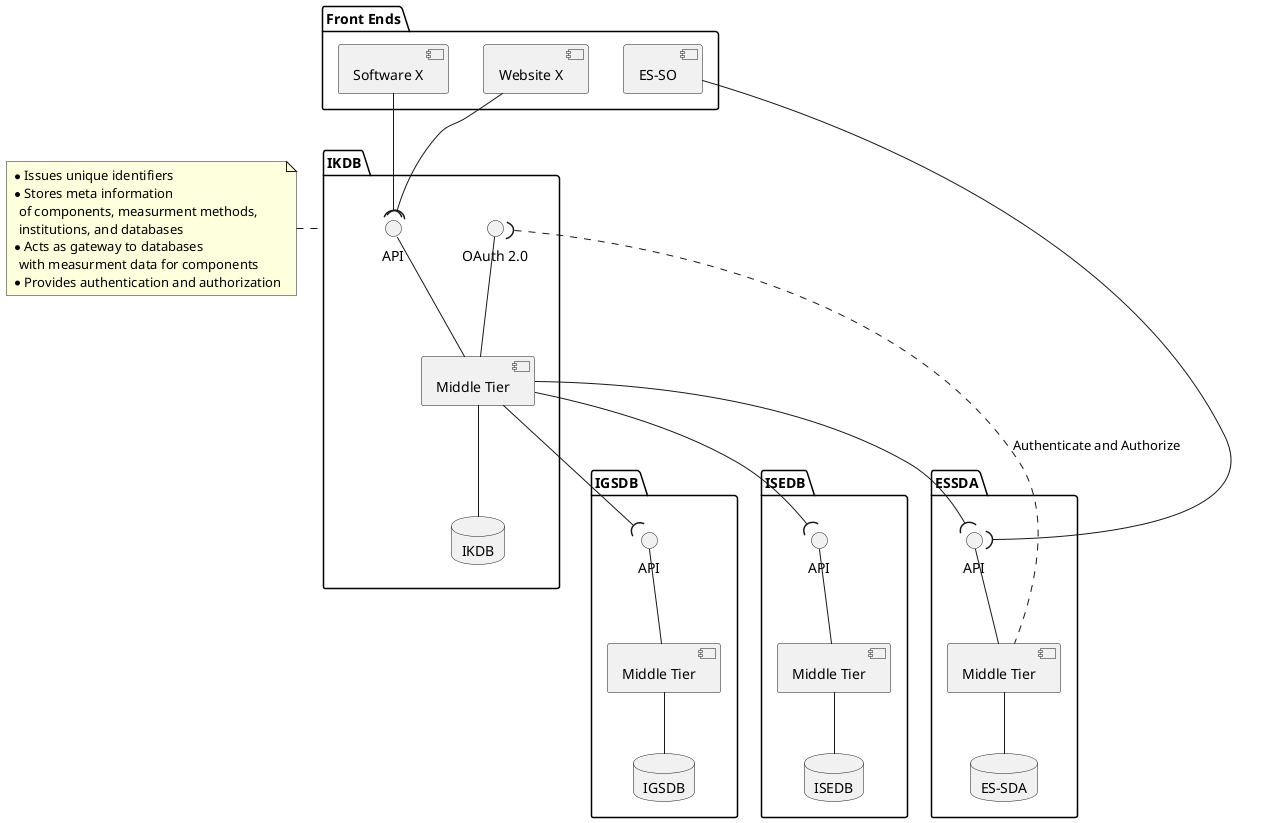 @startuml

skinparam componentStyle uml2

package "Front Ends" {
    component [Website X] as Website
    component [Software X] as Software
    component [ES-SO] as ESSO
}

package "IKDB" as IKDBX {
    interface API as IKDBAPI
    interface "OAuth 2.0" as OAuth2
    component [Middle Tier] as IKDBMid
    database "IKDB" as IKDB
}
note left of IKDBX
    * Issues unique identifiers
    * Stores meta information
      of components, measurment methods,
      institutions, and databases
    * Acts as gateway to databases
      with measurment data for components
    * Provides authentication and authorization
end note

package "IGSDB" as IGSDBX {
    interface API as IGSDBAPI
    component [Middle Tier] as IGSDBMid
    database "IGSDB" as IGSDB
}

package "ESSDA" as ESSDAX {
    interface API as ESSDAAPI
    component [Middle Tier] as ESSDAMid
    database "ES-SDA" as ESSDA
}

package "ISEDB" as ISEDBX {
    interface API as ISEAPI
    component [Middle Tier] as ISEMid
    database "ISEDB" as ISE
}

Website -down-( IKDBAPI
Software -down-( IKDBAPI
ESSO -down-( ESSDAAPI

IKDBAPI -down- IKDBMid
OAuth2 -down- IKDBMid
IKDBMid -down- IKDB

IKDBMid -down-( IGSDBAPI
IGSDBAPI -down- IGSDBMid
IGSDBMid -down- IGSDB

IKDBMid -down-( ESSDAAPI
ESSDAAPI -down- ESSDAMid
ESSDAMid -down- ESSDA
ESSDAMid ..up..( OAuth2: Authenticate and Authorize

IKDBMid -down-( ISEAPI
ISEAPI -down- ISEMid
ISEMid -down- ISE

@enduml
